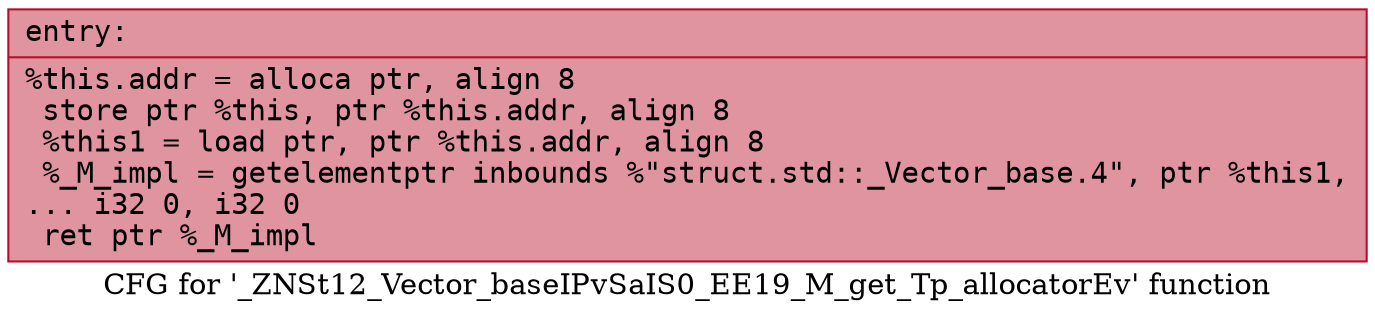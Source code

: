 digraph "CFG for '_ZNSt12_Vector_baseIPvSaIS0_EE19_M_get_Tp_allocatorEv' function" {
	label="CFG for '_ZNSt12_Vector_baseIPvSaIS0_EE19_M_get_Tp_allocatorEv' function";

	Node0x56285ac7cc10 [shape=record,color="#b70d28ff", style=filled, fillcolor="#b70d2870" fontname="Courier",label="{entry:\l|  %this.addr = alloca ptr, align 8\l  store ptr %this, ptr %this.addr, align 8\l  %this1 = load ptr, ptr %this.addr, align 8\l  %_M_impl = getelementptr inbounds %\"struct.std::_Vector_base.4\", ptr %this1,\l... i32 0, i32 0\l  ret ptr %_M_impl\l}"];
}
